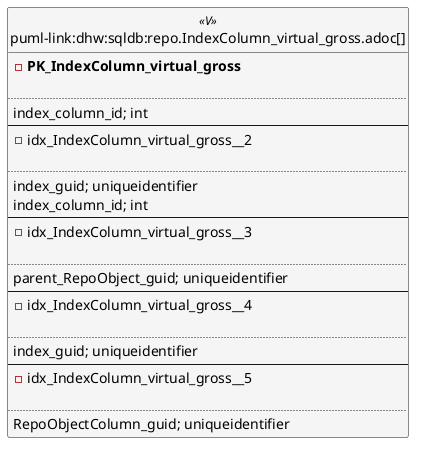 @startuml
left to right direction
'top to bottom direction
hide circle
'avoide "." issues:
set namespaceSeparator none


skinparam class {
  BackgroundColor White
  BackgroundColor<<FN>> Yellow
  BackgroundColor<<FS>> Yellow
  BackgroundColor<<FT>> LightGray
  BackgroundColor<<IF>> Yellow
  BackgroundColor<<IS>> Yellow
  BackgroundColor<<P>> Aqua
  BackgroundColor<<PC>> Aqua
  BackgroundColor<<SN>> Yellow
  BackgroundColor<<SO>> SlateBlue
  BackgroundColor<<TF>> LightGray
  BackgroundColor<<TR>> Tomato
  BackgroundColor<<U>> White
  BackgroundColor<<V>> WhiteSmoke
  BackgroundColor<<X>> Aqua
  BackgroundColor<<external>> AliceBlue
}


entity "puml-link:dhw:sqldb:repo.IndexColumn_virtual_gross.adoc[]" as repo.IndexColumn_virtual_gross << V >> {
- **PK_IndexColumn_virtual_gross**

..
index_column_id; int
--
- idx_IndexColumn_virtual_gross__2

..
index_guid; uniqueidentifier
index_column_id; int
--
- idx_IndexColumn_virtual_gross__3

..
parent_RepoObject_guid; uniqueidentifier
--
- idx_IndexColumn_virtual_gross__4

..
index_guid; uniqueidentifier
--
- idx_IndexColumn_virtual_gross__5

..
RepoObjectColumn_guid; uniqueidentifier
}


@enduml

